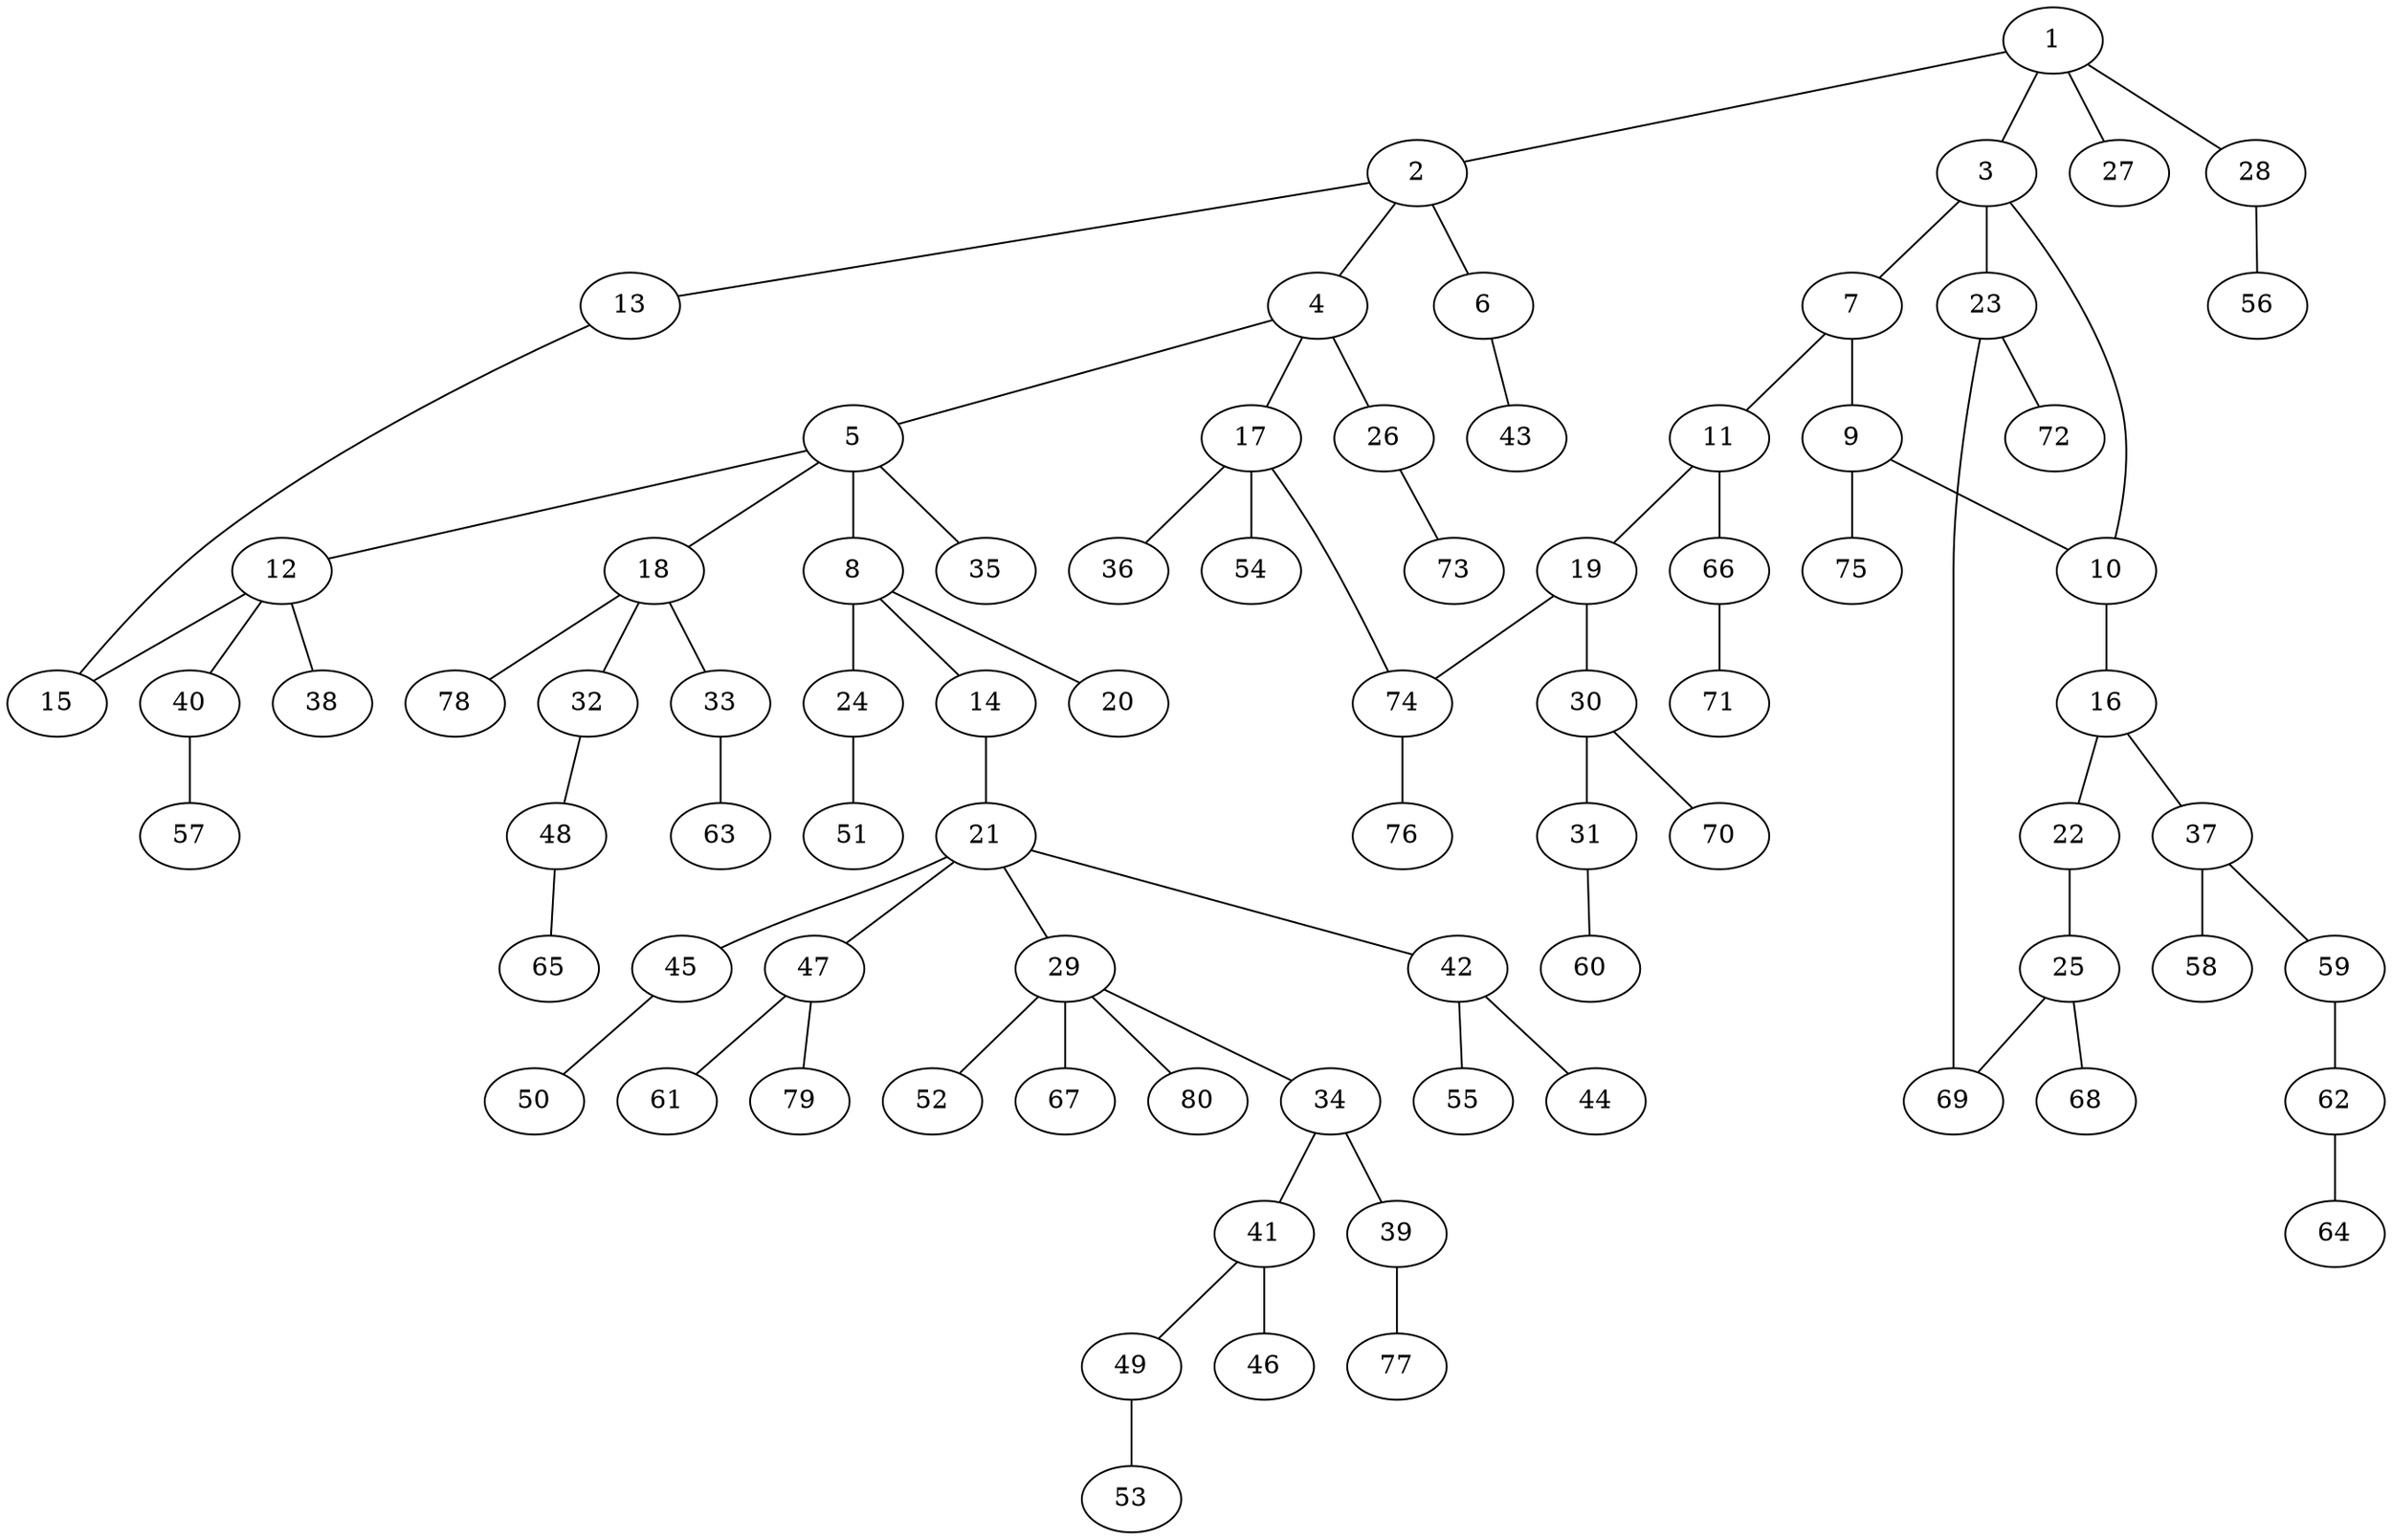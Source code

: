 graph graphname {1--2
1--3
1--27
1--28
2--4
2--6
2--13
3--7
3--10
3--23
4--5
4--17
4--26
5--8
5--12
5--18
5--35
6--43
7--9
7--11
8--14
8--20
8--24
9--10
9--75
10--16
11--19
11--66
12--15
12--38
12--40
13--15
14--21
16--22
16--37
17--36
17--54
17--74
18--32
18--33
18--78
19--30
19--74
21--29
21--42
21--45
21--47
22--25
23--69
23--72
24--51
25--68
25--69
26--73
28--56
29--34
29--52
29--67
29--80
30--31
30--70
31--60
32--48
33--63
34--39
34--41
37--58
37--59
39--77
40--57
41--46
41--49
42--44
42--55
45--50
47--61
47--79
48--65
49--53
59--62
62--64
66--71
74--76
}